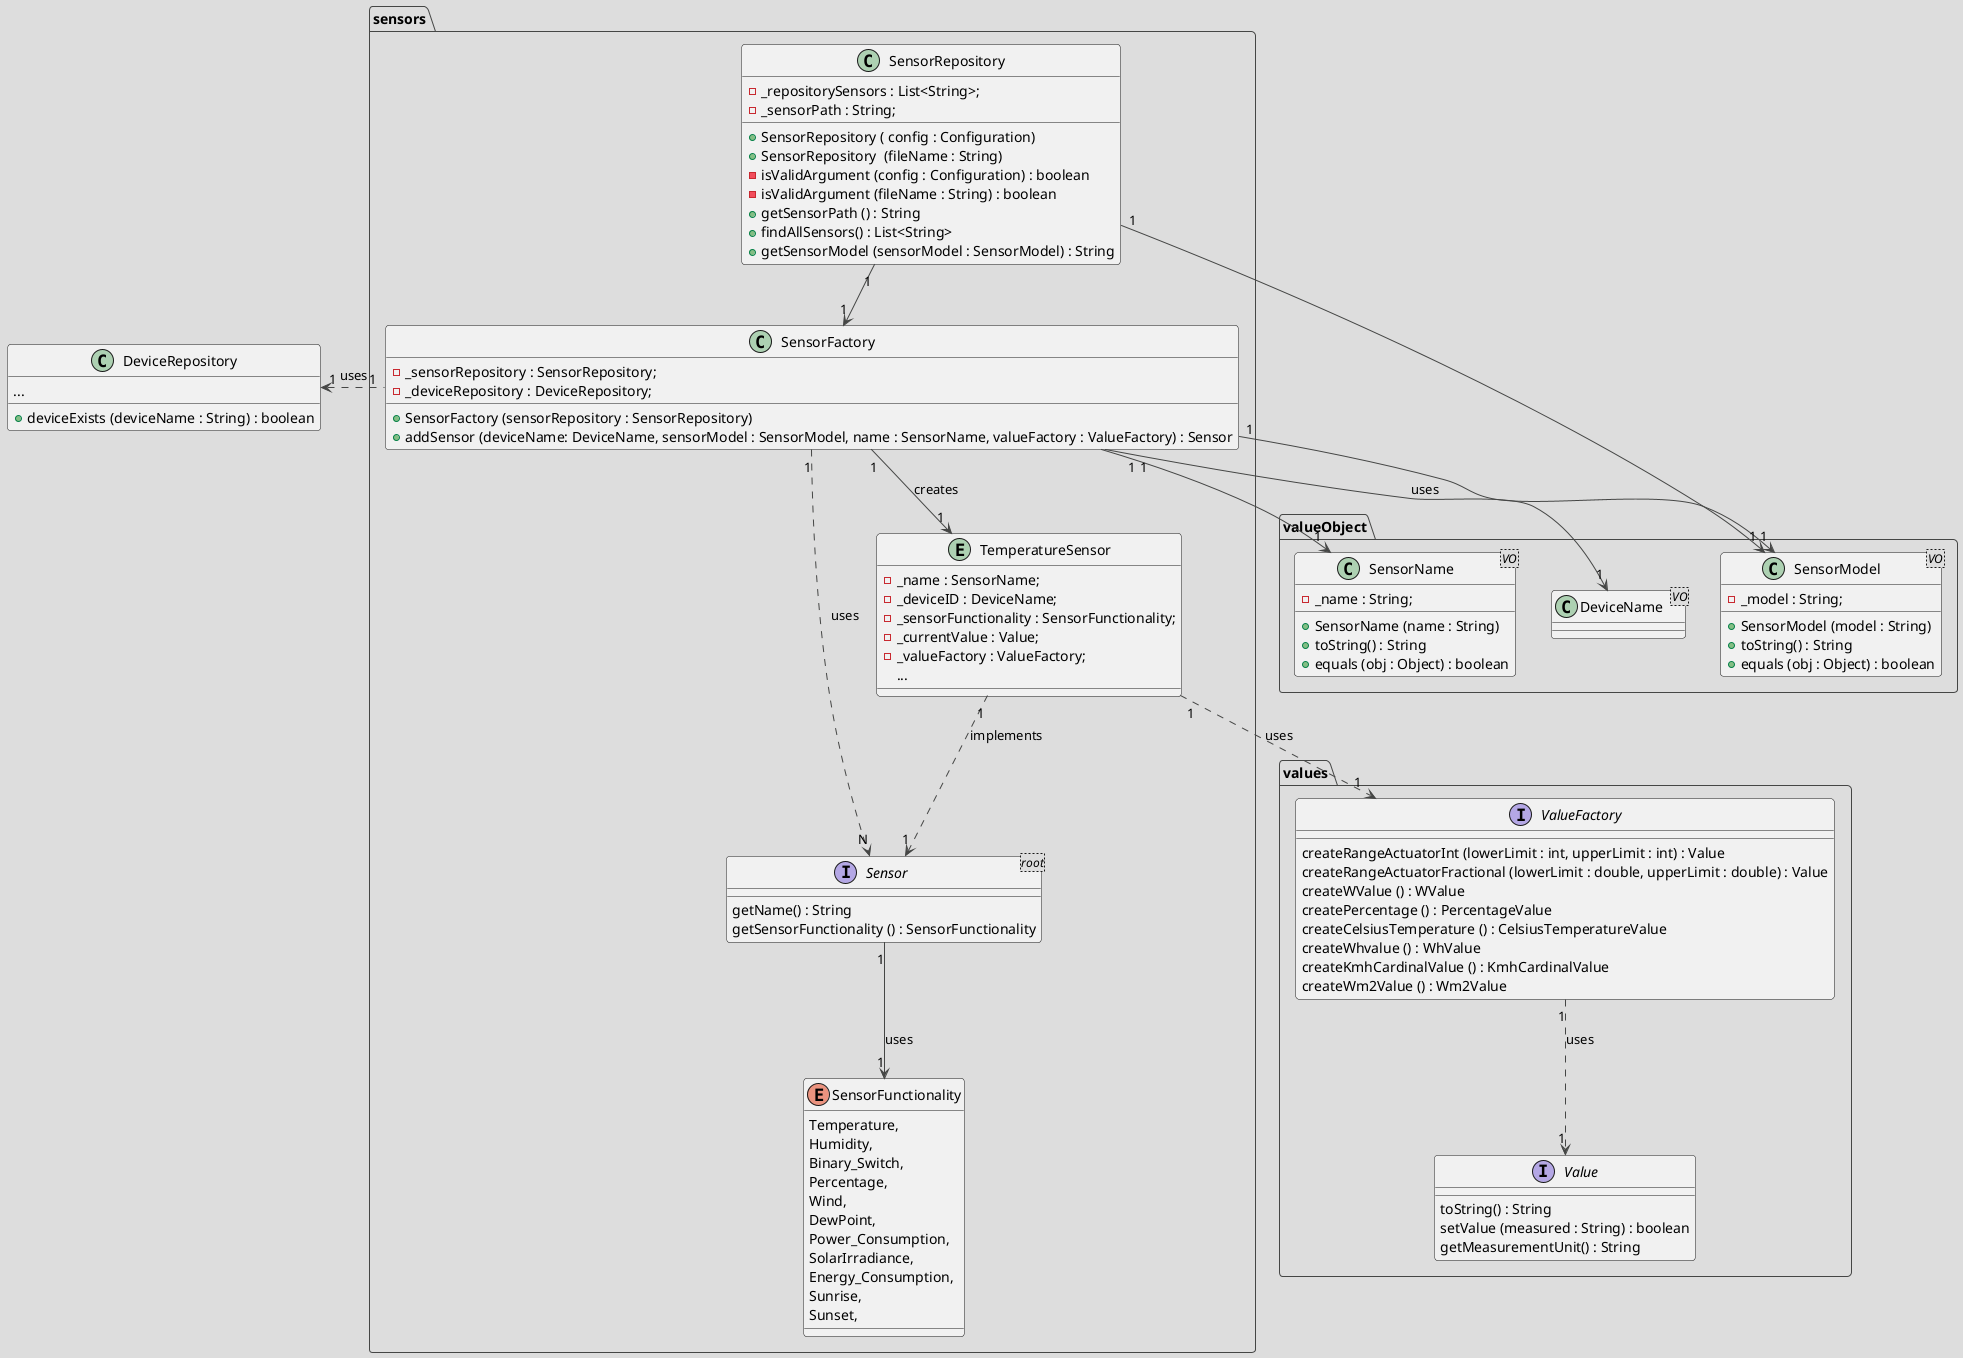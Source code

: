 @startuml
!theme toy

package values{
 interface Value {
 toString() : String
 setValue (measured : String) : boolean
 getMeasurementUnit() : String
 }
  interface ValueFactory{
  createRangeActuatorInt (lowerLimit : int, upperLimit : int) : Value
  createRangeActuatorFractional (lowerLimit : double, upperLimit : double) : Value
  createWValue () : WValue
  createPercentage () : PercentageValue
  createCelsiusTemperature () : CelsiusTemperatureValue
  createWhvalue () : WhValue
  createKmhCardinalValue () : KmhCardinalValue
  createWm2Value () : Wm2Value
  }
}
package sensors{
class SensorRepository{
- _repositorySensors : List<String>;
- _sensorPath : String;
+ SensorRepository ( config : Configuration)
+ SensorRepository  (fileName : String)
- isValidArgument (config : Configuration) : boolean
- isValidArgument (fileName : String) : boolean
+ getSensorPath () : String
+ findAllSensors() : List<String>
+ getSensorModel (sensorModel : SensorModel) : String
}
class SensorFactory{
- _sensorRepository : SensorRepository;
- _deviceRepository : DeviceRepository;
+ SensorFactory (sensorRepository : SensorRepository)
+ addSensor (deviceName: DeviceName, sensorModel : SensorModel, name : SensorName, valueFactory : ValueFactory) : Sensor
}
enum SensorFunctionality{
    Temperature,
    Humidity,
    Binary_Switch,
    Percentage,
    Wind,
    DewPoint,
    Power_Consumption,
    SolarIrradiance,
    Energy_Consumption,
    Sunrise,
    Sunset,
 }

 interface Sensor <root> {
 getName() : String
 getSensorFunctionality () : SensorFunctionality
 }
entity TemperatureSensor{
- _name : SensorName;
- _deviceID : DeviceName;
- _sensorFunctionality : SensorFunctionality;
- _currentValue : Value;
- _valueFactory : ValueFactory;
 ...
}
}
package valueObject{
class SensorName<VO>{
- _name : String;
+ SensorName (name : String)
+ toString() : String
+ equals (obj : Object) : boolean
}
class SensorModel<VO>{
- _model : String;
+ SensorModel (model : String)
+ toString() : String
+ equals (obj : Object) : boolean
}
class DeviceName <VO>{
}
}
class DeviceRepository{
...
+ deviceExists (deviceName : String) : boolean
}





SensorRepository "1" --> "1" SensorFactory
SensorFactory "1" ..> "N" Sensor : uses
Sensor "1" --> "1" SensorFunctionality : uses
SensorFactory "1" --> "1" SensorName
SensorFactory "1" --> "1" SensorModel
SensorRepository "1" --> "1" SensorModel
SensorFactory "1" .left.> "1" DeviceRepository : uses
SensorFactory "1" --> "1" DeviceName : uses
TemperatureSensor "1" ..> "1" Sensor : implements
SensorFactory "1" --> "1" TemperatureSensor : creates
TemperatureSensor "1" ..> "1" ValueFactory : uses


ValueFactory "1" ..> "1" Value : "uses"



@enduml